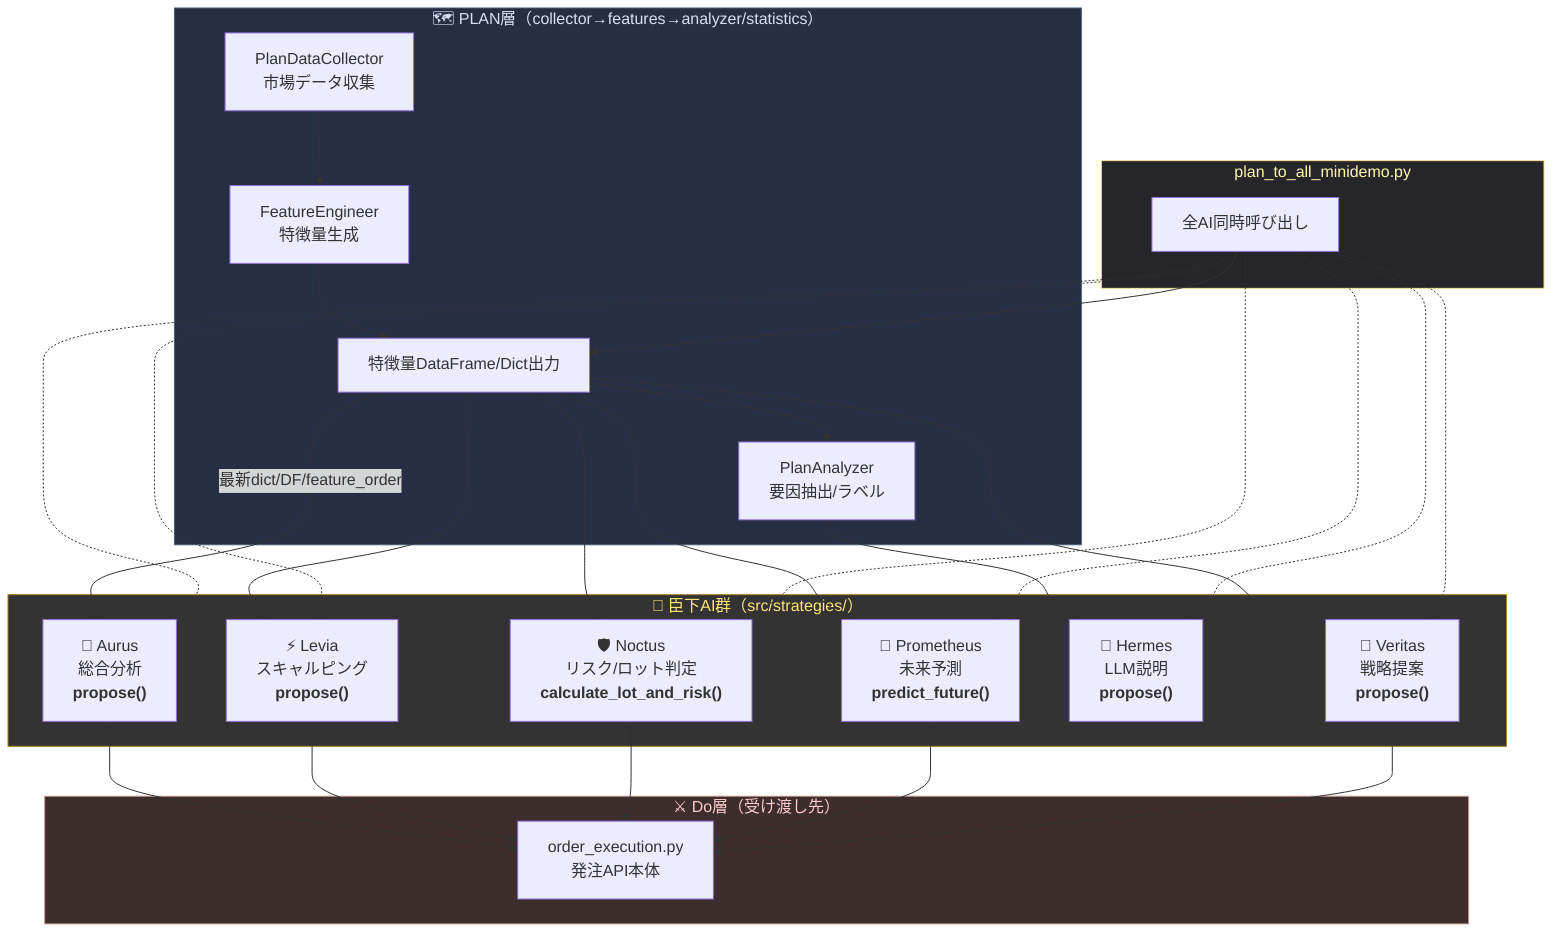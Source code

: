 flowchart TD
  %% --- Plan層 ---
  subgraph PLAN["🗺️ PLAN層（collector→features→analyzer/statistics）"]
    COLLECT["PlanDataCollector<br>市場データ収集"]
    FEATENG["FeatureEngineer<br>特徴量生成"]
    FEATDF["特徴量DataFrame/Dict出力"]
    ANALYZER["PlanAnalyzer<br>要因抽出/ラベル"]
  end

  %% --- AI臣下たち ---
  subgraph AI_UNDERLINGS["🤖 臣下AI群（src/strategies/）"]
    AURUS["🎯 Aurus<br>総合分析<br><b>propose()</b>"]
    LEVIA["⚡ Levia<br>スキャルピング<br><b>propose()</b>"]
    NOCTUS["🛡️ Noctus<br>リスク/ロット判定<br><b>calculate_lot_and_risk()</b>"]
    PROMETHEUS["🔮 Prometheus<br>未来予測<br><b>predict_future()</b>"]
    HERMES["🦉 Hermes<br>LLM説明<br><b>propose()</b>"]
    VERITAS["🧠 Veritas<br>戦略提案<br><b>propose()</b>"]
  end

  %% --- D層（受け渡し先のみ） ---
  subgraph DO_LAYER["⚔️ Do層（受け渡し先）"]
    ORDER["order_execution.py<br>発注API本体"]
  end

  %% --- 連携 ---
  COLLECT --> FEATENG
  FEATENG --> FEATDF
  FEATDF -->|最新dict/DF/feature_order| AURUS
  FEATDF --> LEVIA
  FEATDF --> NOCTUS
  FEATDF --> PROMETHEUS
  FEATDF --> VERITAS

  FEATDF --> ANALYZER
  ANALYZER --> HERMES

  %% --- D層への受け渡し ---
  AURUS --> ORDER
  LEVIA --> ORDER
  NOCTUS --> ORDER
  PROMETHEUS --> ORDER
  VERITAS --> ORDER

  %% --- サンプルデモ ---
  subgraph DEMO["plan_to_all_minidemo.py"]
    DEMOENTRY["全AI同時呼び出し"]
  end
  DEMOENTRY --> FEATDF
  DEMOENTRY -.-> AURUS
  DEMOENTRY -.-> LEVIA
  DEMOENTRY -.-> NOCTUS
  DEMOENTRY -.-> PROMETHEUS
  DEMOENTRY -.-> HERMES
  DEMOENTRY -.-> VERITAS

  %% --- 装飾 ---
  classDef plan fill:#262e44,stroke:#47617a,color:#d8e0f7
  classDef ai fill:#333,color:#ffe476,stroke:#a97e2c
  classDef demo fill:#25252a,stroke:#f6e58d,color:#fffaad
  classDef do fill:#3d2d2d,stroke:#cc9999,color:#ffcccc

  class PLAN plan
  class AI_UNDERLINGS ai
  class DEMO demo
  class DO_LAYER do

  %% --- 補足 ---
  click DEMOENTRY "https://github.com/your_repo/src/plan_data/plan_to_all_minidemo.py" "サンプル実装ファイル"